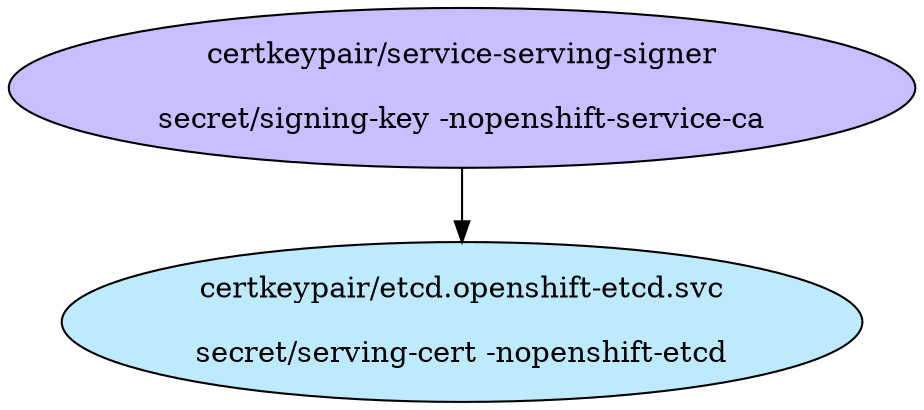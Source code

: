 digraph "Local Certificate" {
  // Node definitions.
  0 [
    label="certkeypair/etcd.openshift-etcd.svc\n\nsecret/serving-cert -nopenshift-etcd\n"
    style=filled
    fillcolor="#bdebfd"
  ];
  1 [
    label="certkeypair/service-serving-signer\n\nsecret/signing-key -nopenshift-service-ca\n"
    style=filled
    fillcolor="#c7bfff"
  ];

  // Edge definitions.
  1 -> 0;
}